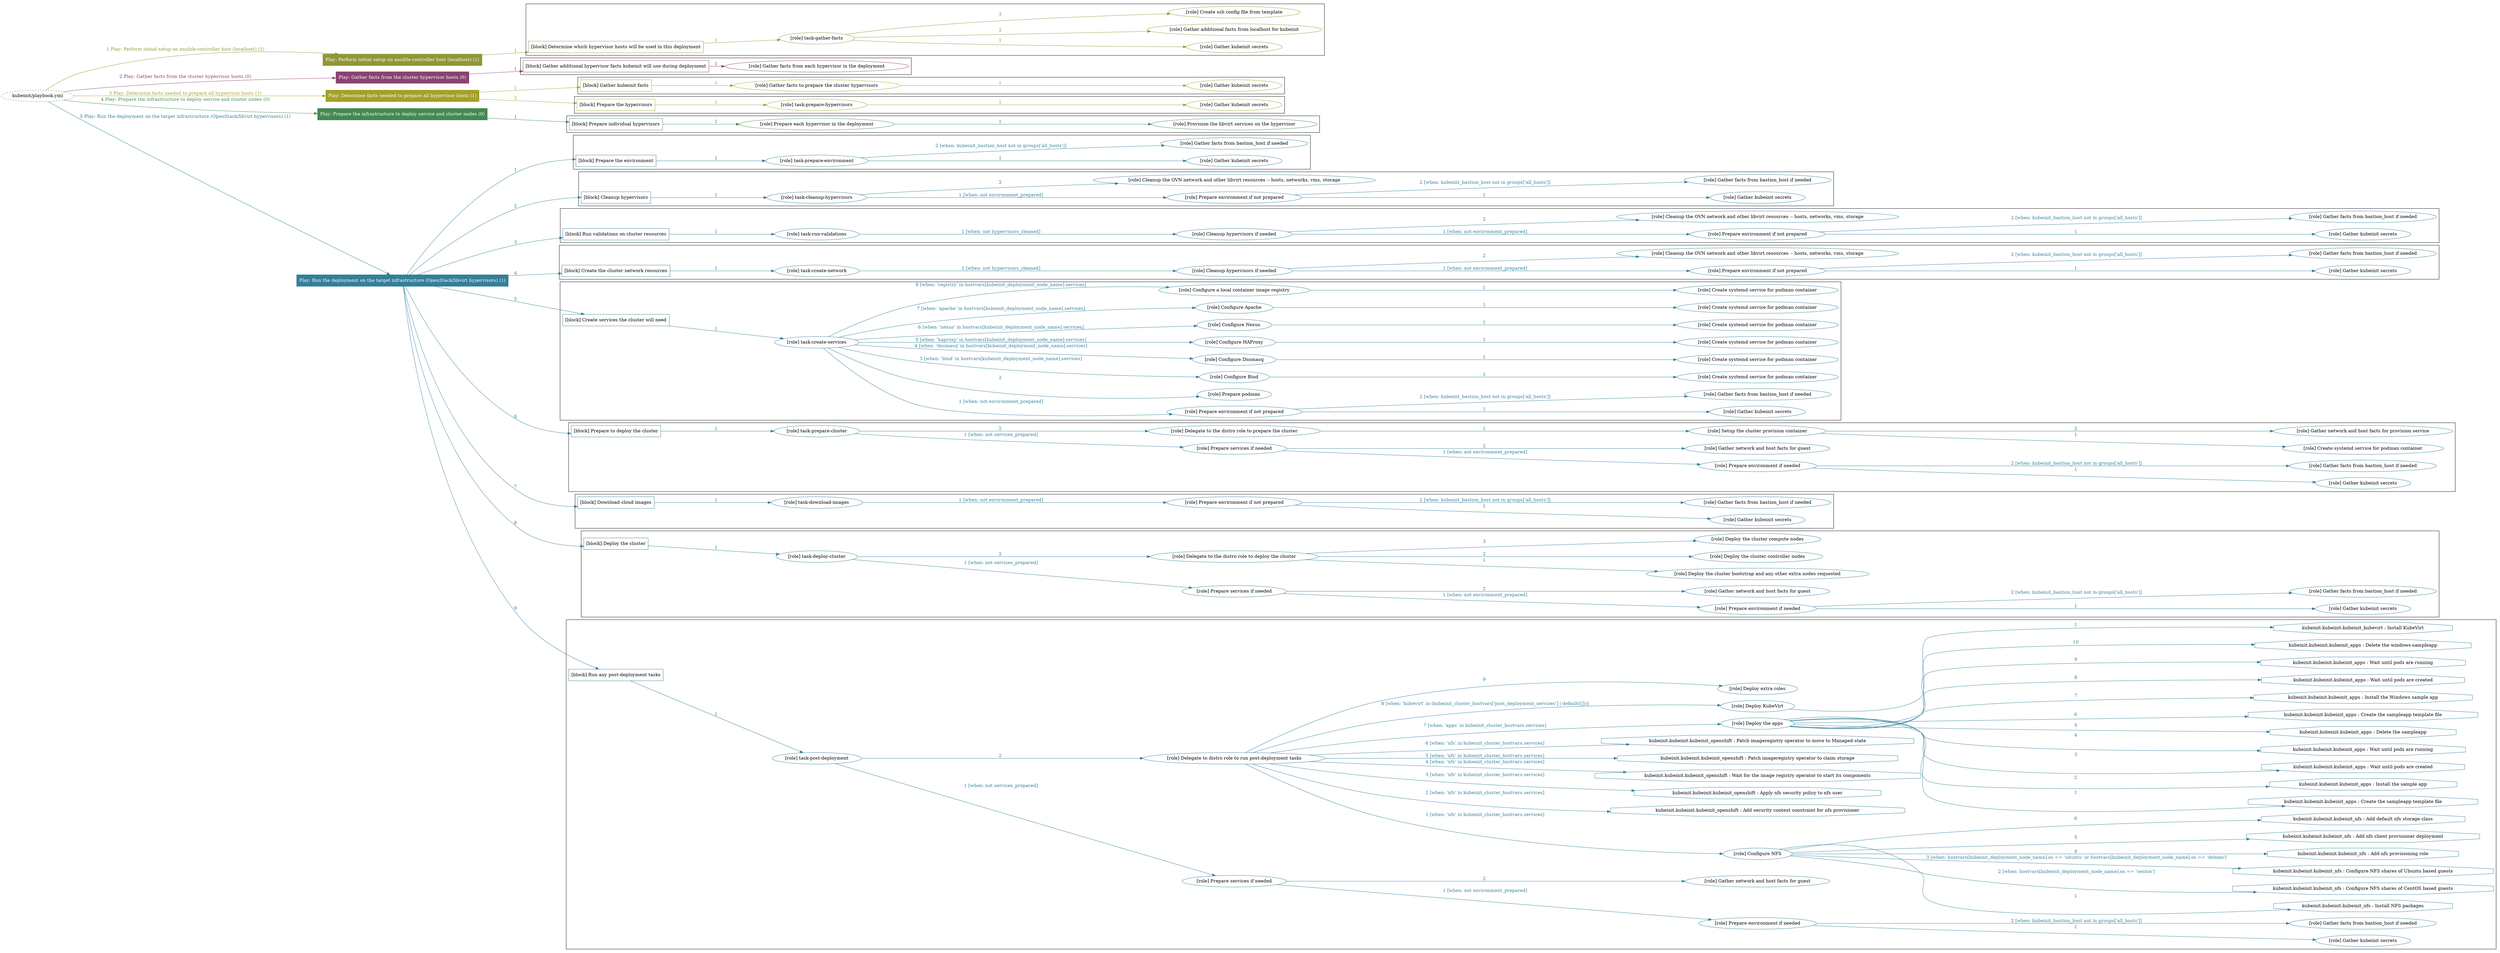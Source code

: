 digraph {
	graph [concentrate=true ordering=in rankdir=LR ratio=fill]
	edge [esep=5 sep=10]
	"kubeinit/playbook.yml" [URL="/home/runner/work/kubeinit/kubeinit/kubeinit/playbook.yml" id=playbook_4bd71128 style=dotted]
	"kubeinit/playbook.yml" -> play_c248643e [label="1 Play: Perform initial setup on ansible-controller host (localhost) (1)" color="#8f9735" fontcolor="#8f9735" id=edge_play_c248643e labeltooltip="1 Play: Perform initial setup on ansible-controller host (localhost) (1)" tooltip="1 Play: Perform initial setup on ansible-controller host (localhost) (1)"]
	subgraph "Play: Perform initial setup on ansible-controller host (localhost) (1)" {
		play_c248643e [label="Play: Perform initial setup on ansible-controller host (localhost) (1)" URL="/home/runner/work/kubeinit/kubeinit/kubeinit/playbook.yml" color="#8f9735" fontcolor="#ffffff" id=play_c248643e shape=box style=filled tooltip=localhost]
		play_c248643e -> block_af25f606 [label=1 color="#8f9735" fontcolor="#8f9735" id=edge_block_af25f606 labeltooltip=1 tooltip=1]
		subgraph cluster_block_af25f606 {
			block_af25f606 [label="[block] Determine which hypervisor hosts will be used in this deployment" URL="/home/runner/work/kubeinit/kubeinit/kubeinit/playbook.yml" color="#8f9735" id=block_af25f606 labeltooltip="Determine which hypervisor hosts will be used in this deployment" shape=box tooltip="Determine which hypervisor hosts will be used in this deployment"]
			block_af25f606 -> role_9dd423ed [label="1 " color="#8f9735" fontcolor="#8f9735" id=edge_role_9dd423ed labeltooltip="1 " tooltip="1 "]
			subgraph "task-gather-facts" {
				role_9dd423ed [label="[role] task-gather-facts" URL="/home/runner/work/kubeinit/kubeinit/kubeinit/playbook.yml" color="#8f9735" id=role_9dd423ed tooltip="task-gather-facts"]
				role_9dd423ed -> role_2fefa983 [label="1 " color="#8f9735" fontcolor="#8f9735" id=edge_role_2fefa983 labeltooltip="1 " tooltip="1 "]
				subgraph "Gather kubeinit secrets" {
					role_2fefa983 [label="[role] Gather kubeinit secrets" URL="/home/runner/.ansible/collections/ansible_collections/kubeinit/kubeinit/roles/kubeinit_prepare/tasks/build_hypervisors_group.yml" color="#8f9735" id=role_2fefa983 tooltip="Gather kubeinit secrets"]
				}
				role_9dd423ed -> role_b4e72797 [label="2 " color="#8f9735" fontcolor="#8f9735" id=edge_role_b4e72797 labeltooltip="2 " tooltip="2 "]
				subgraph "Gather additional facts from localhost for kubeinit" {
					role_b4e72797 [label="[role] Gather additional facts from localhost for kubeinit" URL="/home/runner/.ansible/collections/ansible_collections/kubeinit/kubeinit/roles/kubeinit_prepare/tasks/build_hypervisors_group.yml" color="#8f9735" id=role_b4e72797 tooltip="Gather additional facts from localhost for kubeinit"]
				}
				role_9dd423ed -> role_5f25fcb8 [label="3 " color="#8f9735" fontcolor="#8f9735" id=edge_role_5f25fcb8 labeltooltip="3 " tooltip="3 "]
				subgraph "Create ssh config file from template" {
					role_5f25fcb8 [label="[role] Create ssh config file from template" URL="/home/runner/.ansible/collections/ansible_collections/kubeinit/kubeinit/roles/kubeinit_prepare/tasks/build_hypervisors_group.yml" color="#8f9735" id=role_5f25fcb8 tooltip="Create ssh config file from template"]
				}
			}
		}
	}
	"kubeinit/playbook.yml" -> play_7033622c [label="2 Play: Gather facts from the cluster hypervisor hosts (0)" color="#894372" fontcolor="#894372" id=edge_play_7033622c labeltooltip="2 Play: Gather facts from the cluster hypervisor hosts (0)" tooltip="2 Play: Gather facts from the cluster hypervisor hosts (0)"]
	subgraph "Play: Gather facts from the cluster hypervisor hosts (0)" {
		play_7033622c [label="Play: Gather facts from the cluster hypervisor hosts (0)" URL="/home/runner/work/kubeinit/kubeinit/kubeinit/playbook.yml" color="#894372" fontcolor="#ffffff" id=play_7033622c shape=box style=filled tooltip="Play: Gather facts from the cluster hypervisor hosts (0)"]
		play_7033622c -> block_2c78de99 [label=1 color="#894372" fontcolor="#894372" id=edge_block_2c78de99 labeltooltip=1 tooltip=1]
		subgraph cluster_block_2c78de99 {
			block_2c78de99 [label="[block] Gather additional hypervisor facts kubeinit will use during deployment" URL="/home/runner/work/kubeinit/kubeinit/kubeinit/playbook.yml" color="#894372" id=block_2c78de99 labeltooltip="Gather additional hypervisor facts kubeinit will use during deployment" shape=box tooltip="Gather additional hypervisor facts kubeinit will use during deployment"]
			block_2c78de99 -> role_d08b2f4b [label="1 " color="#894372" fontcolor="#894372" id=edge_role_d08b2f4b labeltooltip="1 " tooltip="1 "]
			subgraph "Gather facts from each hypervisor in the deployment" {
				role_d08b2f4b [label="[role] Gather facts from each hypervisor in the deployment" URL="/home/runner/work/kubeinit/kubeinit/kubeinit/playbook.yml" color="#894372" id=role_d08b2f4b tooltip="Gather facts from each hypervisor in the deployment"]
			}
		}
	}
	"kubeinit/playbook.yml" -> play_b7e9f698 [label="3 Play: Determine facts needed to prepare all hypervisor hosts (1)" color="#a4a028" fontcolor="#a4a028" id=edge_play_b7e9f698 labeltooltip="3 Play: Determine facts needed to prepare all hypervisor hosts (1)" tooltip="3 Play: Determine facts needed to prepare all hypervisor hosts (1)"]
	subgraph "Play: Determine facts needed to prepare all hypervisor hosts (1)" {
		play_b7e9f698 [label="Play: Determine facts needed to prepare all hypervisor hosts (1)" URL="/home/runner/work/kubeinit/kubeinit/kubeinit/playbook.yml" color="#a4a028" fontcolor="#ffffff" id=play_b7e9f698 shape=box style=filled tooltip=localhost]
		play_b7e9f698 -> block_ab1e450a [label=1 color="#a4a028" fontcolor="#a4a028" id=edge_block_ab1e450a labeltooltip=1 tooltip=1]
		subgraph cluster_block_ab1e450a {
			block_ab1e450a [label="[block] Gather kubeinit facts" URL="/home/runner/work/kubeinit/kubeinit/kubeinit/playbook.yml" color="#a4a028" id=block_ab1e450a labeltooltip="Gather kubeinit facts" shape=box tooltip="Gather kubeinit facts"]
			block_ab1e450a -> role_9c1f5a81 [label="1 " color="#a4a028" fontcolor="#a4a028" id=edge_role_9c1f5a81 labeltooltip="1 " tooltip="1 "]
			subgraph "Gather facts to prepare the cluster hypervisors" {
				role_9c1f5a81 [label="[role] Gather facts to prepare the cluster hypervisors" URL="/home/runner/work/kubeinit/kubeinit/kubeinit/playbook.yml" color="#a4a028" id=role_9c1f5a81 tooltip="Gather facts to prepare the cluster hypervisors"]
				role_9c1f5a81 -> role_298084dc [label="1 " color="#a4a028" fontcolor="#a4a028" id=edge_role_298084dc labeltooltip="1 " tooltip="1 "]
				subgraph "Gather kubeinit secrets" {
					role_298084dc [label="[role] Gather kubeinit secrets" URL="/home/runner/.ansible/collections/ansible_collections/kubeinit/kubeinit/roles/kubeinit_prepare/tasks/gather_kubeinit_facts.yml" color="#a4a028" id=role_298084dc tooltip="Gather kubeinit secrets"]
				}
			}
		}
		play_b7e9f698 -> block_05b750fd [label=2 color="#a4a028" fontcolor="#a4a028" id=edge_block_05b750fd labeltooltip=2 tooltip=2]
		subgraph cluster_block_05b750fd {
			block_05b750fd [label="[block] Prepare the hypervisors" URL="/home/runner/work/kubeinit/kubeinit/kubeinit/playbook.yml" color="#a4a028" id=block_05b750fd labeltooltip="Prepare the hypervisors" shape=box tooltip="Prepare the hypervisors"]
			block_05b750fd -> role_1c01d310 [label="1 " color="#a4a028" fontcolor="#a4a028" id=edge_role_1c01d310 labeltooltip="1 " tooltip="1 "]
			subgraph "task-prepare-hypervisors" {
				role_1c01d310 [label="[role] task-prepare-hypervisors" URL="/home/runner/work/kubeinit/kubeinit/kubeinit/playbook.yml" color="#a4a028" id=role_1c01d310 tooltip="task-prepare-hypervisors"]
				role_1c01d310 -> role_0d5add01 [label="1 " color="#a4a028" fontcolor="#a4a028" id=edge_role_0d5add01 labeltooltip="1 " tooltip="1 "]
				subgraph "Gather kubeinit secrets" {
					role_0d5add01 [label="[role] Gather kubeinit secrets" URL="/home/runner/.ansible/collections/ansible_collections/kubeinit/kubeinit/roles/kubeinit_prepare/tasks/gather_kubeinit_facts.yml" color="#a4a028" id=role_0d5add01 tooltip="Gather kubeinit secrets"]
				}
			}
		}
	}
	"kubeinit/playbook.yml" -> play_c79ad00f [label="4 Play: Prepare the infrastructure to deploy service and cluster nodes (0)" color="#438951" fontcolor="#438951" id=edge_play_c79ad00f labeltooltip="4 Play: Prepare the infrastructure to deploy service and cluster nodes (0)" tooltip="4 Play: Prepare the infrastructure to deploy service and cluster nodes (0)"]
	subgraph "Play: Prepare the infrastructure to deploy service and cluster nodes (0)" {
		play_c79ad00f [label="Play: Prepare the infrastructure to deploy service and cluster nodes (0)" URL="/home/runner/work/kubeinit/kubeinit/kubeinit/playbook.yml" color="#438951" fontcolor="#ffffff" id=play_c79ad00f shape=box style=filled tooltip="Play: Prepare the infrastructure to deploy service and cluster nodes (0)"]
		play_c79ad00f -> block_bd8122a1 [label=1 color="#438951" fontcolor="#438951" id=edge_block_bd8122a1 labeltooltip=1 tooltip=1]
		subgraph cluster_block_bd8122a1 {
			block_bd8122a1 [label="[block] Prepare individual hypervisors" URL="/home/runner/work/kubeinit/kubeinit/kubeinit/playbook.yml" color="#438951" id=block_bd8122a1 labeltooltip="Prepare individual hypervisors" shape=box tooltip="Prepare individual hypervisors"]
			block_bd8122a1 -> role_48e14725 [label="1 " color="#438951" fontcolor="#438951" id=edge_role_48e14725 labeltooltip="1 " tooltip="1 "]
			subgraph "Prepare each hypervisor in the deployment" {
				role_48e14725 [label="[role] Prepare each hypervisor in the deployment" URL="/home/runner/work/kubeinit/kubeinit/kubeinit/playbook.yml" color="#438951" id=role_48e14725 tooltip="Prepare each hypervisor in the deployment"]
				role_48e14725 -> role_3a4964ed [label="1 " color="#438951" fontcolor="#438951" id=edge_role_3a4964ed labeltooltip="1 " tooltip="1 "]
				subgraph "Provision the libvirt services on the hypervisor" {
					role_3a4964ed [label="[role] Provision the libvirt services on the hypervisor" URL="/home/runner/.ansible/collections/ansible_collections/kubeinit/kubeinit/roles/kubeinit_prepare/tasks/prepare_hypervisor.yml" color="#438951" id=role_3a4964ed tooltip="Provision the libvirt services on the hypervisor"]
				}
			}
		}
	}
	"kubeinit/playbook.yml" -> play_064c58a1 [label="5 Play: Run the deployment on the target infrastructure (OpenStack/libvirt hypervisors) (1)" color="#337f99" fontcolor="#337f99" id=edge_play_064c58a1 labeltooltip="5 Play: Run the deployment on the target infrastructure (OpenStack/libvirt hypervisors) (1)" tooltip="5 Play: Run the deployment on the target infrastructure (OpenStack/libvirt hypervisors) (1)"]
	subgraph "Play: Run the deployment on the target infrastructure (OpenStack/libvirt hypervisors) (1)" {
		play_064c58a1 [label="Play: Run the deployment on the target infrastructure (OpenStack/libvirt hypervisors) (1)" URL="/home/runner/work/kubeinit/kubeinit/kubeinit/playbook.yml" color="#337f99" fontcolor="#ffffff" id=play_064c58a1 shape=box style=filled tooltip=localhost]
		play_064c58a1 -> block_47f4b5f0 [label=1 color="#337f99" fontcolor="#337f99" id=edge_block_47f4b5f0 labeltooltip=1 tooltip=1]
		subgraph cluster_block_47f4b5f0 {
			block_47f4b5f0 [label="[block] Prepare the environment" URL="/home/runner/work/kubeinit/kubeinit/kubeinit/playbook.yml" color="#337f99" id=block_47f4b5f0 labeltooltip="Prepare the environment" shape=box tooltip="Prepare the environment"]
			block_47f4b5f0 -> role_c8a8ed0e [label="1 " color="#337f99" fontcolor="#337f99" id=edge_role_c8a8ed0e labeltooltip="1 " tooltip="1 "]
			subgraph "task-prepare-environment" {
				role_c8a8ed0e [label="[role] task-prepare-environment" URL="/home/runner/work/kubeinit/kubeinit/kubeinit/playbook.yml" color="#337f99" id=role_c8a8ed0e tooltip="task-prepare-environment"]
				role_c8a8ed0e -> role_f6d6cb22 [label="1 " color="#337f99" fontcolor="#337f99" id=edge_role_f6d6cb22 labeltooltip="1 " tooltip="1 "]
				subgraph "Gather kubeinit secrets" {
					role_f6d6cb22 [label="[role] Gather kubeinit secrets" URL="/home/runner/.ansible/collections/ansible_collections/kubeinit/kubeinit/roles/kubeinit_prepare/tasks/gather_kubeinit_facts.yml" color="#337f99" id=role_f6d6cb22 tooltip="Gather kubeinit secrets"]
				}
				role_c8a8ed0e -> role_822bdd1e [label="2 [when: kubeinit_bastion_host not in groups['all_hosts']]" color="#337f99" fontcolor="#337f99" id=edge_role_822bdd1e labeltooltip="2 [when: kubeinit_bastion_host not in groups['all_hosts']]" tooltip="2 [when: kubeinit_bastion_host not in groups['all_hosts']]"]
				subgraph "Gather facts from bastion_host if needed" {
					role_822bdd1e [label="[role] Gather facts from bastion_host if needed" URL="/home/runner/.ansible/collections/ansible_collections/kubeinit/kubeinit/roles/kubeinit_prepare/tasks/main.yml" color="#337f99" id=role_822bdd1e tooltip="Gather facts from bastion_host if needed"]
				}
			}
		}
		play_064c58a1 -> block_11a524b2 [label=2 color="#337f99" fontcolor="#337f99" id=edge_block_11a524b2 labeltooltip=2 tooltip=2]
		subgraph cluster_block_11a524b2 {
			block_11a524b2 [label="[block] Cleanup hypervisors" URL="/home/runner/work/kubeinit/kubeinit/kubeinit/playbook.yml" color="#337f99" id=block_11a524b2 labeltooltip="Cleanup hypervisors" shape=box tooltip="Cleanup hypervisors"]
			block_11a524b2 -> role_d75a72fa [label="1 " color="#337f99" fontcolor="#337f99" id=edge_role_d75a72fa labeltooltip="1 " tooltip="1 "]
			subgraph "task-cleanup-hypervisors" {
				role_d75a72fa [label="[role] task-cleanup-hypervisors" URL="/home/runner/work/kubeinit/kubeinit/kubeinit/playbook.yml" color="#337f99" id=role_d75a72fa tooltip="task-cleanup-hypervisors"]
				role_d75a72fa -> role_bb8e92de [label="1 [when: not environment_prepared]" color="#337f99" fontcolor="#337f99" id=edge_role_bb8e92de labeltooltip="1 [when: not environment_prepared]" tooltip="1 [when: not environment_prepared]"]
				subgraph "Prepare environment if not prepared" {
					role_bb8e92de [label="[role] Prepare environment if not prepared" URL="/home/runner/.ansible/collections/ansible_collections/kubeinit/kubeinit/roles/kubeinit_libvirt/tasks/cleanup_hypervisors.yml" color="#337f99" id=role_bb8e92de tooltip="Prepare environment if not prepared"]
					role_bb8e92de -> role_4a41de8a [label="1 " color="#337f99" fontcolor="#337f99" id=edge_role_4a41de8a labeltooltip="1 " tooltip="1 "]
					subgraph "Gather kubeinit secrets" {
						role_4a41de8a [label="[role] Gather kubeinit secrets" URL="/home/runner/.ansible/collections/ansible_collections/kubeinit/kubeinit/roles/kubeinit_prepare/tasks/gather_kubeinit_facts.yml" color="#337f99" id=role_4a41de8a tooltip="Gather kubeinit secrets"]
					}
					role_bb8e92de -> role_cfd218e4 [label="2 [when: kubeinit_bastion_host not in groups['all_hosts']]" color="#337f99" fontcolor="#337f99" id=edge_role_cfd218e4 labeltooltip="2 [when: kubeinit_bastion_host not in groups['all_hosts']]" tooltip="2 [when: kubeinit_bastion_host not in groups['all_hosts']]"]
					subgraph "Gather facts from bastion_host if needed" {
						role_cfd218e4 [label="[role] Gather facts from bastion_host if needed" URL="/home/runner/.ansible/collections/ansible_collections/kubeinit/kubeinit/roles/kubeinit_prepare/tasks/main.yml" color="#337f99" id=role_cfd218e4 tooltip="Gather facts from bastion_host if needed"]
					}
				}
				role_d75a72fa -> role_5d6bce1e [label="2 " color="#337f99" fontcolor="#337f99" id=edge_role_5d6bce1e labeltooltip="2 " tooltip="2 "]
				subgraph "Cleanup the OVN network and other libvirt resources -- hosts, networks, vms, storage" {
					role_5d6bce1e [label="[role] Cleanup the OVN network and other libvirt resources -- hosts, networks, vms, storage" URL="/home/runner/.ansible/collections/ansible_collections/kubeinit/kubeinit/roles/kubeinit_libvirt/tasks/cleanup_hypervisors.yml" color="#337f99" id=role_5d6bce1e tooltip="Cleanup the OVN network and other libvirt resources -- hosts, networks, vms, storage"]
				}
			}
		}
		play_064c58a1 -> block_2a03604d [label=3 color="#337f99" fontcolor="#337f99" id=edge_block_2a03604d labeltooltip=3 tooltip=3]
		subgraph cluster_block_2a03604d {
			block_2a03604d [label="[block] Run validations on cluster resources" URL="/home/runner/work/kubeinit/kubeinit/kubeinit/playbook.yml" color="#337f99" id=block_2a03604d labeltooltip="Run validations on cluster resources" shape=box tooltip="Run validations on cluster resources"]
			block_2a03604d -> role_2f362b2c [label="1 " color="#337f99" fontcolor="#337f99" id=edge_role_2f362b2c labeltooltip="1 " tooltip="1 "]
			subgraph "task-run-validations" {
				role_2f362b2c [label="[role] task-run-validations" URL="/home/runner/work/kubeinit/kubeinit/kubeinit/playbook.yml" color="#337f99" id=role_2f362b2c tooltip="task-run-validations"]
				role_2f362b2c -> role_76c32375 [label="1 [when: not hypervisors_cleaned]" color="#337f99" fontcolor="#337f99" id=edge_role_76c32375 labeltooltip="1 [when: not hypervisors_cleaned]" tooltip="1 [when: not hypervisors_cleaned]"]
				subgraph "Cleanup hypervisors if needed" {
					role_76c32375 [label="[role] Cleanup hypervisors if needed" URL="/home/runner/.ansible/collections/ansible_collections/kubeinit/kubeinit/roles/kubeinit_validations/tasks/main.yml" color="#337f99" id=role_76c32375 tooltip="Cleanup hypervisors if needed"]
					role_76c32375 -> role_efd16d34 [label="1 [when: not environment_prepared]" color="#337f99" fontcolor="#337f99" id=edge_role_efd16d34 labeltooltip="1 [when: not environment_prepared]" tooltip="1 [when: not environment_prepared]"]
					subgraph "Prepare environment if not prepared" {
						role_efd16d34 [label="[role] Prepare environment if not prepared" URL="/home/runner/.ansible/collections/ansible_collections/kubeinit/kubeinit/roles/kubeinit_libvirt/tasks/cleanup_hypervisors.yml" color="#337f99" id=role_efd16d34 tooltip="Prepare environment if not prepared"]
						role_efd16d34 -> role_89a91ccc [label="1 " color="#337f99" fontcolor="#337f99" id=edge_role_89a91ccc labeltooltip="1 " tooltip="1 "]
						subgraph "Gather kubeinit secrets" {
							role_89a91ccc [label="[role] Gather kubeinit secrets" URL="/home/runner/.ansible/collections/ansible_collections/kubeinit/kubeinit/roles/kubeinit_prepare/tasks/gather_kubeinit_facts.yml" color="#337f99" id=role_89a91ccc tooltip="Gather kubeinit secrets"]
						}
						role_efd16d34 -> role_d451cd59 [label="2 [when: kubeinit_bastion_host not in groups['all_hosts']]" color="#337f99" fontcolor="#337f99" id=edge_role_d451cd59 labeltooltip="2 [when: kubeinit_bastion_host not in groups['all_hosts']]" tooltip="2 [when: kubeinit_bastion_host not in groups['all_hosts']]"]
						subgraph "Gather facts from bastion_host if needed" {
							role_d451cd59 [label="[role] Gather facts from bastion_host if needed" URL="/home/runner/.ansible/collections/ansible_collections/kubeinit/kubeinit/roles/kubeinit_prepare/tasks/main.yml" color="#337f99" id=role_d451cd59 tooltip="Gather facts from bastion_host if needed"]
						}
					}
					role_76c32375 -> role_15c709bb [label="2 " color="#337f99" fontcolor="#337f99" id=edge_role_15c709bb labeltooltip="2 " tooltip="2 "]
					subgraph "Cleanup the OVN network and other libvirt resources -- hosts, networks, vms, storage" {
						role_15c709bb [label="[role] Cleanup the OVN network and other libvirt resources -- hosts, networks, vms, storage" URL="/home/runner/.ansible/collections/ansible_collections/kubeinit/kubeinit/roles/kubeinit_libvirt/tasks/cleanup_hypervisors.yml" color="#337f99" id=role_15c709bb tooltip="Cleanup the OVN network and other libvirt resources -- hosts, networks, vms, storage"]
					}
				}
			}
		}
		play_064c58a1 -> block_e51b0283 [label=4 color="#337f99" fontcolor="#337f99" id=edge_block_e51b0283 labeltooltip=4 tooltip=4]
		subgraph cluster_block_e51b0283 {
			block_e51b0283 [label="[block] Create the cluster network resources" URL="/home/runner/work/kubeinit/kubeinit/kubeinit/playbook.yml" color="#337f99" id=block_e51b0283 labeltooltip="Create the cluster network resources" shape=box tooltip="Create the cluster network resources"]
			block_e51b0283 -> role_001866dd [label="1 " color="#337f99" fontcolor="#337f99" id=edge_role_001866dd labeltooltip="1 " tooltip="1 "]
			subgraph "task-create-network" {
				role_001866dd [label="[role] task-create-network" URL="/home/runner/work/kubeinit/kubeinit/kubeinit/playbook.yml" color="#337f99" id=role_001866dd tooltip="task-create-network"]
				role_001866dd -> role_9646a32f [label="1 [when: not hypervisors_cleaned]" color="#337f99" fontcolor="#337f99" id=edge_role_9646a32f labeltooltip="1 [when: not hypervisors_cleaned]" tooltip="1 [when: not hypervisors_cleaned]"]
				subgraph "Cleanup hypervisors if needed" {
					role_9646a32f [label="[role] Cleanup hypervisors if needed" URL="/home/runner/.ansible/collections/ansible_collections/kubeinit/kubeinit/roles/kubeinit_libvirt/tasks/create_network.yml" color="#337f99" id=role_9646a32f tooltip="Cleanup hypervisors if needed"]
					role_9646a32f -> role_851bc528 [label="1 [when: not environment_prepared]" color="#337f99" fontcolor="#337f99" id=edge_role_851bc528 labeltooltip="1 [when: not environment_prepared]" tooltip="1 [when: not environment_prepared]"]
					subgraph "Prepare environment if not prepared" {
						role_851bc528 [label="[role] Prepare environment if not prepared" URL="/home/runner/.ansible/collections/ansible_collections/kubeinit/kubeinit/roles/kubeinit_libvirt/tasks/cleanup_hypervisors.yml" color="#337f99" id=role_851bc528 tooltip="Prepare environment if not prepared"]
						role_851bc528 -> role_b88e7c52 [label="1 " color="#337f99" fontcolor="#337f99" id=edge_role_b88e7c52 labeltooltip="1 " tooltip="1 "]
						subgraph "Gather kubeinit secrets" {
							role_b88e7c52 [label="[role] Gather kubeinit secrets" URL="/home/runner/.ansible/collections/ansible_collections/kubeinit/kubeinit/roles/kubeinit_prepare/tasks/gather_kubeinit_facts.yml" color="#337f99" id=role_b88e7c52 tooltip="Gather kubeinit secrets"]
						}
						role_851bc528 -> role_c17cd6a0 [label="2 [when: kubeinit_bastion_host not in groups['all_hosts']]" color="#337f99" fontcolor="#337f99" id=edge_role_c17cd6a0 labeltooltip="2 [when: kubeinit_bastion_host not in groups['all_hosts']]" tooltip="2 [when: kubeinit_bastion_host not in groups['all_hosts']]"]
						subgraph "Gather facts from bastion_host if needed" {
							role_c17cd6a0 [label="[role] Gather facts from bastion_host if needed" URL="/home/runner/.ansible/collections/ansible_collections/kubeinit/kubeinit/roles/kubeinit_prepare/tasks/main.yml" color="#337f99" id=role_c17cd6a0 tooltip="Gather facts from bastion_host if needed"]
						}
					}
					role_9646a32f -> role_7ed7fe7c [label="2 " color="#337f99" fontcolor="#337f99" id=edge_role_7ed7fe7c labeltooltip="2 " tooltip="2 "]
					subgraph "Cleanup the OVN network and other libvirt resources -- hosts, networks, vms, storage" {
						role_7ed7fe7c [label="[role] Cleanup the OVN network and other libvirt resources -- hosts, networks, vms, storage" URL="/home/runner/.ansible/collections/ansible_collections/kubeinit/kubeinit/roles/kubeinit_libvirt/tasks/cleanup_hypervisors.yml" color="#337f99" id=role_7ed7fe7c tooltip="Cleanup the OVN network and other libvirt resources -- hosts, networks, vms, storage"]
					}
				}
			}
		}
		play_064c58a1 -> block_e0364b55 [label=5 color="#337f99" fontcolor="#337f99" id=edge_block_e0364b55 labeltooltip=5 tooltip=5]
		subgraph cluster_block_e0364b55 {
			block_e0364b55 [label="[block] Create services the cluster will need" URL="/home/runner/work/kubeinit/kubeinit/kubeinit/playbook.yml" color="#337f99" id=block_e0364b55 labeltooltip="Create services the cluster will need" shape=box tooltip="Create services the cluster will need"]
			block_e0364b55 -> role_47375ea0 [label="1 " color="#337f99" fontcolor="#337f99" id=edge_role_47375ea0 labeltooltip="1 " tooltip="1 "]
			subgraph "task-create-services" {
				role_47375ea0 [label="[role] task-create-services" URL="/home/runner/work/kubeinit/kubeinit/kubeinit/playbook.yml" color="#337f99" id=role_47375ea0 tooltip="task-create-services"]
				role_47375ea0 -> role_481a78a1 [label="1 [when: not environment_prepared]" color="#337f99" fontcolor="#337f99" id=edge_role_481a78a1 labeltooltip="1 [when: not environment_prepared]" tooltip="1 [when: not environment_prepared]"]
				subgraph "Prepare environment if not prepared" {
					role_481a78a1 [label="[role] Prepare environment if not prepared" URL="/home/runner/.ansible/collections/ansible_collections/kubeinit/kubeinit/roles/kubeinit_services/tasks/main.yml" color="#337f99" id=role_481a78a1 tooltip="Prepare environment if not prepared"]
					role_481a78a1 -> role_26092901 [label="1 " color="#337f99" fontcolor="#337f99" id=edge_role_26092901 labeltooltip="1 " tooltip="1 "]
					subgraph "Gather kubeinit secrets" {
						role_26092901 [label="[role] Gather kubeinit secrets" URL="/home/runner/.ansible/collections/ansible_collections/kubeinit/kubeinit/roles/kubeinit_prepare/tasks/gather_kubeinit_facts.yml" color="#337f99" id=role_26092901 tooltip="Gather kubeinit secrets"]
					}
					role_481a78a1 -> role_05d170bd [label="2 [when: kubeinit_bastion_host not in groups['all_hosts']]" color="#337f99" fontcolor="#337f99" id=edge_role_05d170bd labeltooltip="2 [when: kubeinit_bastion_host not in groups['all_hosts']]" tooltip="2 [when: kubeinit_bastion_host not in groups['all_hosts']]"]
					subgraph "Gather facts from bastion_host if needed" {
						role_05d170bd [label="[role] Gather facts from bastion_host if needed" URL="/home/runner/.ansible/collections/ansible_collections/kubeinit/kubeinit/roles/kubeinit_prepare/tasks/main.yml" color="#337f99" id=role_05d170bd tooltip="Gather facts from bastion_host if needed"]
					}
				}
				role_47375ea0 -> role_4391dffa [label="2 " color="#337f99" fontcolor="#337f99" id=edge_role_4391dffa labeltooltip="2 " tooltip="2 "]
				subgraph "Prepare podman" {
					role_4391dffa [label="[role] Prepare podman" URL="/home/runner/.ansible/collections/ansible_collections/kubeinit/kubeinit/roles/kubeinit_services/tasks/00_create_service_pod.yml" color="#337f99" id=role_4391dffa tooltip="Prepare podman"]
				}
				role_47375ea0 -> role_48a6a481 [label="3 [when: 'bind' in hostvars[kubeinit_deployment_node_name].services]" color="#337f99" fontcolor="#337f99" id=edge_role_48a6a481 labeltooltip="3 [when: 'bind' in hostvars[kubeinit_deployment_node_name].services]" tooltip="3 [when: 'bind' in hostvars[kubeinit_deployment_node_name].services]"]
				subgraph "Configure Bind" {
					role_48a6a481 [label="[role] Configure Bind" URL="/home/runner/.ansible/collections/ansible_collections/kubeinit/kubeinit/roles/kubeinit_services/tasks/start_services_containers.yml" color="#337f99" id=role_48a6a481 tooltip="Configure Bind"]
					role_48a6a481 -> role_9bce13df [label="1 " color="#337f99" fontcolor="#337f99" id=edge_role_9bce13df labeltooltip="1 " tooltip="1 "]
					subgraph "Create systemd service for podman container" {
						role_9bce13df [label="[role] Create systemd service for podman container" URL="/home/runner/.ansible/collections/ansible_collections/kubeinit/kubeinit/roles/kubeinit_bind/tasks/main.yml" color="#337f99" id=role_9bce13df tooltip="Create systemd service for podman container"]
					}
				}
				role_47375ea0 -> role_bd898203 [label="4 [when: 'dnsmasq' in hostvars[kubeinit_deployment_node_name].services]" color="#337f99" fontcolor="#337f99" id=edge_role_bd898203 labeltooltip="4 [when: 'dnsmasq' in hostvars[kubeinit_deployment_node_name].services]" tooltip="4 [when: 'dnsmasq' in hostvars[kubeinit_deployment_node_name].services]"]
				subgraph "Configure Dnsmasq" {
					role_bd898203 [label="[role] Configure Dnsmasq" URL="/home/runner/.ansible/collections/ansible_collections/kubeinit/kubeinit/roles/kubeinit_services/tasks/start_services_containers.yml" color="#337f99" id=role_bd898203 tooltip="Configure Dnsmasq"]
					role_bd898203 -> role_313904fe [label="1 " color="#337f99" fontcolor="#337f99" id=edge_role_313904fe labeltooltip="1 " tooltip="1 "]
					subgraph "Create systemd service for podman container" {
						role_313904fe [label="[role] Create systemd service for podman container" URL="/home/runner/.ansible/collections/ansible_collections/kubeinit/kubeinit/roles/kubeinit_dnsmasq/tasks/main.yml" color="#337f99" id=role_313904fe tooltip="Create systemd service for podman container"]
					}
				}
				role_47375ea0 -> role_16c167d3 [label="5 [when: 'haproxy' in hostvars[kubeinit_deployment_node_name].services]" color="#337f99" fontcolor="#337f99" id=edge_role_16c167d3 labeltooltip="5 [when: 'haproxy' in hostvars[kubeinit_deployment_node_name].services]" tooltip="5 [when: 'haproxy' in hostvars[kubeinit_deployment_node_name].services]"]
				subgraph "Configure HAProxy" {
					role_16c167d3 [label="[role] Configure HAProxy" URL="/home/runner/.ansible/collections/ansible_collections/kubeinit/kubeinit/roles/kubeinit_services/tasks/start_services_containers.yml" color="#337f99" id=role_16c167d3 tooltip="Configure HAProxy"]
					role_16c167d3 -> role_abd3ffa7 [label="1 " color="#337f99" fontcolor="#337f99" id=edge_role_abd3ffa7 labeltooltip="1 " tooltip="1 "]
					subgraph "Create systemd service for podman container" {
						role_abd3ffa7 [label="[role] Create systemd service for podman container" URL="/home/runner/.ansible/collections/ansible_collections/kubeinit/kubeinit/roles/kubeinit_haproxy/tasks/main.yml" color="#337f99" id=role_abd3ffa7 tooltip="Create systemd service for podman container"]
					}
				}
				role_47375ea0 -> role_12207c57 [label="6 [when: 'nexus' in hostvars[kubeinit_deployment_node_name].services]" color="#337f99" fontcolor="#337f99" id=edge_role_12207c57 labeltooltip="6 [when: 'nexus' in hostvars[kubeinit_deployment_node_name].services]" tooltip="6 [when: 'nexus' in hostvars[kubeinit_deployment_node_name].services]"]
				subgraph "Configure Nexus" {
					role_12207c57 [label="[role] Configure Nexus" URL="/home/runner/.ansible/collections/ansible_collections/kubeinit/kubeinit/roles/kubeinit_services/tasks/start_services_containers.yml" color="#337f99" id=role_12207c57 tooltip="Configure Nexus"]
					role_12207c57 -> role_7b4a10e7 [label="1 " color="#337f99" fontcolor="#337f99" id=edge_role_7b4a10e7 labeltooltip="1 " tooltip="1 "]
					subgraph "Create systemd service for podman container" {
						role_7b4a10e7 [label="[role] Create systemd service for podman container" URL="/home/runner/.ansible/collections/ansible_collections/kubeinit/kubeinit/roles/kubeinit_nexus/tasks/main.yml" color="#337f99" id=role_7b4a10e7 tooltip="Create systemd service for podman container"]
					}
				}
				role_47375ea0 -> role_c385a71b [label="7 [when: 'apache' in hostvars[kubeinit_deployment_node_name].services]" color="#337f99" fontcolor="#337f99" id=edge_role_c385a71b labeltooltip="7 [when: 'apache' in hostvars[kubeinit_deployment_node_name].services]" tooltip="7 [when: 'apache' in hostvars[kubeinit_deployment_node_name].services]"]
				subgraph "Configure Apache" {
					role_c385a71b [label="[role] Configure Apache" URL="/home/runner/.ansible/collections/ansible_collections/kubeinit/kubeinit/roles/kubeinit_services/tasks/start_services_containers.yml" color="#337f99" id=role_c385a71b tooltip="Configure Apache"]
					role_c385a71b -> role_9ee67443 [label="1 " color="#337f99" fontcolor="#337f99" id=edge_role_9ee67443 labeltooltip="1 " tooltip="1 "]
					subgraph "Create systemd service for podman container" {
						role_9ee67443 [label="[role] Create systemd service for podman container" URL="/home/runner/.ansible/collections/ansible_collections/kubeinit/kubeinit/roles/kubeinit_apache/tasks/main.yml" color="#337f99" id=role_9ee67443 tooltip="Create systemd service for podman container"]
					}
				}
				role_47375ea0 -> role_736e2301 [label="8 [when: 'registry' in hostvars[kubeinit_deployment_node_name].services]" color="#337f99" fontcolor="#337f99" id=edge_role_736e2301 labeltooltip="8 [when: 'registry' in hostvars[kubeinit_deployment_node_name].services]" tooltip="8 [when: 'registry' in hostvars[kubeinit_deployment_node_name].services]"]
				subgraph "Configure a local container image registry" {
					role_736e2301 [label="[role] Configure a local container image registry" URL="/home/runner/.ansible/collections/ansible_collections/kubeinit/kubeinit/roles/kubeinit_services/tasks/start_services_containers.yml" color="#337f99" id=role_736e2301 tooltip="Configure a local container image registry"]
					role_736e2301 -> role_4384b2ec [label="1 " color="#337f99" fontcolor="#337f99" id=edge_role_4384b2ec labeltooltip="1 " tooltip="1 "]
					subgraph "Create systemd service for podman container" {
						role_4384b2ec [label="[role] Create systemd service for podman container" URL="/home/runner/.ansible/collections/ansible_collections/kubeinit/kubeinit/roles/kubeinit_registry/tasks/main.yml" color="#337f99" id=role_4384b2ec tooltip="Create systemd service for podman container"]
					}
				}
			}
		}
		play_064c58a1 -> block_2222d3af [label=6 color="#337f99" fontcolor="#337f99" id=edge_block_2222d3af labeltooltip=6 tooltip=6]
		subgraph cluster_block_2222d3af {
			block_2222d3af [label="[block] Prepare to deploy the cluster" URL="/home/runner/work/kubeinit/kubeinit/kubeinit/playbook.yml" color="#337f99" id=block_2222d3af labeltooltip="Prepare to deploy the cluster" shape=box tooltip="Prepare to deploy the cluster"]
			block_2222d3af -> role_00f23a9a [label="1 " color="#337f99" fontcolor="#337f99" id=edge_role_00f23a9a labeltooltip="1 " tooltip="1 "]
			subgraph "task-prepare-cluster" {
				role_00f23a9a [label="[role] task-prepare-cluster" URL="/home/runner/work/kubeinit/kubeinit/kubeinit/playbook.yml" color="#337f99" id=role_00f23a9a tooltip="task-prepare-cluster"]
				role_00f23a9a -> role_d7c56597 [label="1 [when: not services_prepared]" color="#337f99" fontcolor="#337f99" id=edge_role_d7c56597 labeltooltip="1 [when: not services_prepared]" tooltip="1 [when: not services_prepared]"]
				subgraph "Prepare services if needed" {
					role_d7c56597 [label="[role] Prepare services if needed" URL="/home/runner/.ansible/collections/ansible_collections/kubeinit/kubeinit/roles/kubeinit_prepare/tasks/prepare_cluster.yml" color="#337f99" id=role_d7c56597 tooltip="Prepare services if needed"]
					role_d7c56597 -> role_80588143 [label="1 [when: not environment_prepared]" color="#337f99" fontcolor="#337f99" id=edge_role_80588143 labeltooltip="1 [when: not environment_prepared]" tooltip="1 [when: not environment_prepared]"]
					subgraph "Prepare environment if needed" {
						role_80588143 [label="[role] Prepare environment if needed" URL="/home/runner/.ansible/collections/ansible_collections/kubeinit/kubeinit/roles/kubeinit_services/tasks/prepare_services.yml" color="#337f99" id=role_80588143 tooltip="Prepare environment if needed"]
						role_80588143 -> role_4c7ba2ae [label="1 " color="#337f99" fontcolor="#337f99" id=edge_role_4c7ba2ae labeltooltip="1 " tooltip="1 "]
						subgraph "Gather kubeinit secrets" {
							role_4c7ba2ae [label="[role] Gather kubeinit secrets" URL="/home/runner/.ansible/collections/ansible_collections/kubeinit/kubeinit/roles/kubeinit_prepare/tasks/gather_kubeinit_facts.yml" color="#337f99" id=role_4c7ba2ae tooltip="Gather kubeinit secrets"]
						}
						role_80588143 -> role_6ee583ad [label="2 [when: kubeinit_bastion_host not in groups['all_hosts']]" color="#337f99" fontcolor="#337f99" id=edge_role_6ee583ad labeltooltip="2 [when: kubeinit_bastion_host not in groups['all_hosts']]" tooltip="2 [when: kubeinit_bastion_host not in groups['all_hosts']]"]
						subgraph "Gather facts from bastion_host if needed" {
							role_6ee583ad [label="[role] Gather facts from bastion_host if needed" URL="/home/runner/.ansible/collections/ansible_collections/kubeinit/kubeinit/roles/kubeinit_prepare/tasks/main.yml" color="#337f99" id=role_6ee583ad tooltip="Gather facts from bastion_host if needed"]
						}
					}
					role_d7c56597 -> role_0d12c96b [label="2 " color="#337f99" fontcolor="#337f99" id=edge_role_0d12c96b labeltooltip="2 " tooltip="2 "]
					subgraph "Gather network and host facts for guest" {
						role_0d12c96b [label="[role] Gather network and host facts for guest" URL="/home/runner/.ansible/collections/ansible_collections/kubeinit/kubeinit/roles/kubeinit_services/tasks/prepare_services.yml" color="#337f99" id=role_0d12c96b tooltip="Gather network and host facts for guest"]
					}
				}
				role_00f23a9a -> role_5c19730b [label="2 " color="#337f99" fontcolor="#337f99" id=edge_role_5c19730b labeltooltip="2 " tooltip="2 "]
				subgraph "Delegate to the distro role to prepare the cluster" {
					role_5c19730b [label="[role] Delegate to the distro role to prepare the cluster" URL="/home/runner/.ansible/collections/ansible_collections/kubeinit/kubeinit/roles/kubeinit_prepare/tasks/prepare_cluster.yml" color="#337f99" id=role_5c19730b tooltip="Delegate to the distro role to prepare the cluster"]
					role_5c19730b -> role_cb07f943 [label="1 " color="#337f99" fontcolor="#337f99" id=edge_role_cb07f943 labeltooltip="1 " tooltip="1 "]
					subgraph "Setup the cluster provision container" {
						role_cb07f943 [label="[role] Setup the cluster provision container" URL="/home/runner/.ansible/collections/ansible_collections/kubeinit/kubeinit/roles/kubeinit_openshift/tasks/prepare_cluster.yml" color="#337f99" id=role_cb07f943 tooltip="Setup the cluster provision container"]
						role_cb07f943 -> role_b6ee2bcd [label="1 " color="#337f99" fontcolor="#337f99" id=edge_role_b6ee2bcd labeltooltip="1 " tooltip="1 "]
						subgraph "Create systemd service for podman container" {
							role_b6ee2bcd [label="[role] Create systemd service for podman container" URL="/home/runner/.ansible/collections/ansible_collections/kubeinit/kubeinit/roles/kubeinit_services/tasks/create_provision_container.yml" color="#337f99" id=role_b6ee2bcd tooltip="Create systemd service for podman container"]
						}
						role_cb07f943 -> role_721e988e [label="2 " color="#337f99" fontcolor="#337f99" id=edge_role_721e988e labeltooltip="2 " tooltip="2 "]
						subgraph "Gather network and host facts for provision service" {
							role_721e988e [label="[role] Gather network and host facts for provision service" URL="/home/runner/.ansible/collections/ansible_collections/kubeinit/kubeinit/roles/kubeinit_services/tasks/create_provision_container.yml" color="#337f99" id=role_721e988e tooltip="Gather network and host facts for provision service"]
						}
					}
				}
			}
		}
		play_064c58a1 -> block_48b4c1df [label=7 color="#337f99" fontcolor="#337f99" id=edge_block_48b4c1df labeltooltip=7 tooltip=7]
		subgraph cluster_block_48b4c1df {
			block_48b4c1df [label="[block] Download cloud images" URL="/home/runner/work/kubeinit/kubeinit/kubeinit/playbook.yml" color="#337f99" id=block_48b4c1df labeltooltip="Download cloud images" shape=box tooltip="Download cloud images"]
			block_48b4c1df -> role_72062f5a [label="1 " color="#337f99" fontcolor="#337f99" id=edge_role_72062f5a labeltooltip="1 " tooltip="1 "]
			subgraph "task-download-images" {
				role_72062f5a [label="[role] task-download-images" URL="/home/runner/work/kubeinit/kubeinit/kubeinit/playbook.yml" color="#337f99" id=role_72062f5a tooltip="task-download-images"]
				role_72062f5a -> role_2cc800d1 [label="1 [when: not environment_prepared]" color="#337f99" fontcolor="#337f99" id=edge_role_2cc800d1 labeltooltip="1 [when: not environment_prepared]" tooltip="1 [when: not environment_prepared]"]
				subgraph "Prepare environment if not prepared" {
					role_2cc800d1 [label="[role] Prepare environment if not prepared" URL="/home/runner/.ansible/collections/ansible_collections/kubeinit/kubeinit/roles/kubeinit_libvirt/tasks/download_cloud_images.yml" color="#337f99" id=role_2cc800d1 tooltip="Prepare environment if not prepared"]
					role_2cc800d1 -> role_23792a4f [label="1 " color="#337f99" fontcolor="#337f99" id=edge_role_23792a4f labeltooltip="1 " tooltip="1 "]
					subgraph "Gather kubeinit secrets" {
						role_23792a4f [label="[role] Gather kubeinit secrets" URL="/home/runner/.ansible/collections/ansible_collections/kubeinit/kubeinit/roles/kubeinit_prepare/tasks/gather_kubeinit_facts.yml" color="#337f99" id=role_23792a4f tooltip="Gather kubeinit secrets"]
					}
					role_2cc800d1 -> role_fce7b070 [label="2 [when: kubeinit_bastion_host not in groups['all_hosts']]" color="#337f99" fontcolor="#337f99" id=edge_role_fce7b070 labeltooltip="2 [when: kubeinit_bastion_host not in groups['all_hosts']]" tooltip="2 [when: kubeinit_bastion_host not in groups['all_hosts']]"]
					subgraph "Gather facts from bastion_host if needed" {
						role_fce7b070 [label="[role] Gather facts from bastion_host if needed" URL="/home/runner/.ansible/collections/ansible_collections/kubeinit/kubeinit/roles/kubeinit_prepare/tasks/main.yml" color="#337f99" id=role_fce7b070 tooltip="Gather facts from bastion_host if needed"]
					}
				}
			}
		}
		play_064c58a1 -> block_edf2e84a [label=8 color="#337f99" fontcolor="#337f99" id=edge_block_edf2e84a labeltooltip=8 tooltip=8]
		subgraph cluster_block_edf2e84a {
			block_edf2e84a [label="[block] Deploy the cluster" URL="/home/runner/work/kubeinit/kubeinit/kubeinit/playbook.yml" color="#337f99" id=block_edf2e84a labeltooltip="Deploy the cluster" shape=box tooltip="Deploy the cluster"]
			block_edf2e84a -> role_7df65b66 [label="1 " color="#337f99" fontcolor="#337f99" id=edge_role_7df65b66 labeltooltip="1 " tooltip="1 "]
			subgraph "task-deploy-cluster" {
				role_7df65b66 [label="[role] task-deploy-cluster" URL="/home/runner/work/kubeinit/kubeinit/kubeinit/playbook.yml" color="#337f99" id=role_7df65b66 tooltip="task-deploy-cluster"]
				role_7df65b66 -> role_39cbbf0d [label="1 [when: not services_prepared]" color="#337f99" fontcolor="#337f99" id=edge_role_39cbbf0d labeltooltip="1 [when: not services_prepared]" tooltip="1 [when: not services_prepared]"]
				subgraph "Prepare services if needed" {
					role_39cbbf0d [label="[role] Prepare services if needed" URL="/home/runner/.ansible/collections/ansible_collections/kubeinit/kubeinit/roles/kubeinit_prepare/tasks/deploy_cluster.yml" color="#337f99" id=role_39cbbf0d tooltip="Prepare services if needed"]
					role_39cbbf0d -> role_c8844a28 [label="1 [when: not environment_prepared]" color="#337f99" fontcolor="#337f99" id=edge_role_c8844a28 labeltooltip="1 [when: not environment_prepared]" tooltip="1 [when: not environment_prepared]"]
					subgraph "Prepare environment if needed" {
						role_c8844a28 [label="[role] Prepare environment if needed" URL="/home/runner/.ansible/collections/ansible_collections/kubeinit/kubeinit/roles/kubeinit_services/tasks/prepare_services.yml" color="#337f99" id=role_c8844a28 tooltip="Prepare environment if needed"]
						role_c8844a28 -> role_97aa3583 [label="1 " color="#337f99" fontcolor="#337f99" id=edge_role_97aa3583 labeltooltip="1 " tooltip="1 "]
						subgraph "Gather kubeinit secrets" {
							role_97aa3583 [label="[role] Gather kubeinit secrets" URL="/home/runner/.ansible/collections/ansible_collections/kubeinit/kubeinit/roles/kubeinit_prepare/tasks/gather_kubeinit_facts.yml" color="#337f99" id=role_97aa3583 tooltip="Gather kubeinit secrets"]
						}
						role_c8844a28 -> role_aff66c02 [label="2 [when: kubeinit_bastion_host not in groups['all_hosts']]" color="#337f99" fontcolor="#337f99" id=edge_role_aff66c02 labeltooltip="2 [when: kubeinit_bastion_host not in groups['all_hosts']]" tooltip="2 [when: kubeinit_bastion_host not in groups['all_hosts']]"]
						subgraph "Gather facts from bastion_host if needed" {
							role_aff66c02 [label="[role] Gather facts from bastion_host if needed" URL="/home/runner/.ansible/collections/ansible_collections/kubeinit/kubeinit/roles/kubeinit_prepare/tasks/main.yml" color="#337f99" id=role_aff66c02 tooltip="Gather facts from bastion_host if needed"]
						}
					}
					role_39cbbf0d -> role_0d7228c1 [label="2 " color="#337f99" fontcolor="#337f99" id=edge_role_0d7228c1 labeltooltip="2 " tooltip="2 "]
					subgraph "Gather network and host facts for guest" {
						role_0d7228c1 [label="[role] Gather network and host facts for guest" URL="/home/runner/.ansible/collections/ansible_collections/kubeinit/kubeinit/roles/kubeinit_services/tasks/prepare_services.yml" color="#337f99" id=role_0d7228c1 tooltip="Gather network and host facts for guest"]
					}
				}
				role_7df65b66 -> role_0eba0ec4 [label="2 " color="#337f99" fontcolor="#337f99" id=edge_role_0eba0ec4 labeltooltip="2 " tooltip="2 "]
				subgraph "Delegate to the distro role to deploy the cluster" {
					role_0eba0ec4 [label="[role] Delegate to the distro role to deploy the cluster" URL="/home/runner/.ansible/collections/ansible_collections/kubeinit/kubeinit/roles/kubeinit_prepare/tasks/deploy_cluster.yml" color="#337f99" id=role_0eba0ec4 tooltip="Delegate to the distro role to deploy the cluster"]
					role_0eba0ec4 -> role_871bfbfa [label="1 " color="#337f99" fontcolor="#337f99" id=edge_role_871bfbfa labeltooltip="1 " tooltip="1 "]
					subgraph "Deploy the cluster bootstrap and any other extra nodes requested" {
						role_871bfbfa [label="[role] Deploy the cluster bootstrap and any other extra nodes requested" URL="/home/runner/.ansible/collections/ansible_collections/kubeinit/kubeinit/roles/kubeinit_openshift/tasks/main.yml" color="#337f99" id=role_871bfbfa tooltip="Deploy the cluster bootstrap and any other extra nodes requested"]
					}
					role_0eba0ec4 -> role_ebdfdcb6 [label="2 " color="#337f99" fontcolor="#337f99" id=edge_role_ebdfdcb6 labeltooltip="2 " tooltip="2 "]
					subgraph "Deploy the cluster controller nodes" {
						role_ebdfdcb6 [label="[role] Deploy the cluster controller nodes" URL="/home/runner/.ansible/collections/ansible_collections/kubeinit/kubeinit/roles/kubeinit_openshift/tasks/main.yml" color="#337f99" id=role_ebdfdcb6 tooltip="Deploy the cluster controller nodes"]
					}
					role_0eba0ec4 -> role_94926e6d [label="3 " color="#337f99" fontcolor="#337f99" id=edge_role_94926e6d labeltooltip="3 " tooltip="3 "]
					subgraph "Deploy the cluster compute nodes" {
						role_94926e6d [label="[role] Deploy the cluster compute nodes" URL="/home/runner/.ansible/collections/ansible_collections/kubeinit/kubeinit/roles/kubeinit_openshift/tasks/main.yml" color="#337f99" id=role_94926e6d tooltip="Deploy the cluster compute nodes"]
					}
				}
			}
		}
		play_064c58a1 -> block_9bec5655 [label=9 color="#337f99" fontcolor="#337f99" id=edge_block_9bec5655 labeltooltip=9 tooltip=9]
		subgraph cluster_block_9bec5655 {
			block_9bec5655 [label="[block] Run any post-deployment tasks" URL="/home/runner/work/kubeinit/kubeinit/kubeinit/playbook.yml" color="#337f99" id=block_9bec5655 labeltooltip="Run any post-deployment tasks" shape=box tooltip="Run any post-deployment tasks"]
			block_9bec5655 -> role_f1e0d81e [label="1 " color="#337f99" fontcolor="#337f99" id=edge_role_f1e0d81e labeltooltip="1 " tooltip="1 "]
			subgraph "task-post-deployment" {
				role_f1e0d81e [label="[role] task-post-deployment" URL="/home/runner/work/kubeinit/kubeinit/kubeinit/playbook.yml" color="#337f99" id=role_f1e0d81e tooltip="task-post-deployment"]
				role_f1e0d81e -> role_97a4e1dd [label="1 [when: not services_prepared]" color="#337f99" fontcolor="#337f99" id=edge_role_97a4e1dd labeltooltip="1 [when: not services_prepared]" tooltip="1 [when: not services_prepared]"]
				subgraph "Prepare services if needed" {
					role_97a4e1dd [label="[role] Prepare services if needed" URL="/home/runner/.ansible/collections/ansible_collections/kubeinit/kubeinit/roles/kubeinit_prepare/tasks/post_deployment.yml" color="#337f99" id=role_97a4e1dd tooltip="Prepare services if needed"]
					role_97a4e1dd -> role_54579ab7 [label="1 [when: not environment_prepared]" color="#337f99" fontcolor="#337f99" id=edge_role_54579ab7 labeltooltip="1 [when: not environment_prepared]" tooltip="1 [when: not environment_prepared]"]
					subgraph "Prepare environment if needed" {
						role_54579ab7 [label="[role] Prepare environment if needed" URL="/home/runner/.ansible/collections/ansible_collections/kubeinit/kubeinit/roles/kubeinit_services/tasks/prepare_services.yml" color="#337f99" id=role_54579ab7 tooltip="Prepare environment if needed"]
						role_54579ab7 -> role_3ca7b686 [label="1 " color="#337f99" fontcolor="#337f99" id=edge_role_3ca7b686 labeltooltip="1 " tooltip="1 "]
						subgraph "Gather kubeinit secrets" {
							role_3ca7b686 [label="[role] Gather kubeinit secrets" URL="/home/runner/.ansible/collections/ansible_collections/kubeinit/kubeinit/roles/kubeinit_prepare/tasks/gather_kubeinit_facts.yml" color="#337f99" id=role_3ca7b686 tooltip="Gather kubeinit secrets"]
						}
						role_54579ab7 -> role_483c0b53 [label="2 [when: kubeinit_bastion_host not in groups['all_hosts']]" color="#337f99" fontcolor="#337f99" id=edge_role_483c0b53 labeltooltip="2 [when: kubeinit_bastion_host not in groups['all_hosts']]" tooltip="2 [when: kubeinit_bastion_host not in groups['all_hosts']]"]
						subgraph "Gather facts from bastion_host if needed" {
							role_483c0b53 [label="[role] Gather facts from bastion_host if needed" URL="/home/runner/.ansible/collections/ansible_collections/kubeinit/kubeinit/roles/kubeinit_prepare/tasks/main.yml" color="#337f99" id=role_483c0b53 tooltip="Gather facts from bastion_host if needed"]
						}
					}
					role_97a4e1dd -> role_6451f19c [label="2 " color="#337f99" fontcolor="#337f99" id=edge_role_6451f19c labeltooltip="2 " tooltip="2 "]
					subgraph "Gather network and host facts for guest" {
						role_6451f19c [label="[role] Gather network and host facts for guest" URL="/home/runner/.ansible/collections/ansible_collections/kubeinit/kubeinit/roles/kubeinit_services/tasks/prepare_services.yml" color="#337f99" id=role_6451f19c tooltip="Gather network and host facts for guest"]
					}
				}
				role_f1e0d81e -> role_7d98a291 [label="2 " color="#337f99" fontcolor="#337f99" id=edge_role_7d98a291 labeltooltip="2 " tooltip="2 "]
				subgraph "Delegate to distro role to run post-deployment tasks" {
					role_7d98a291 [label="[role] Delegate to distro role to run post-deployment tasks" URL="/home/runner/.ansible/collections/ansible_collections/kubeinit/kubeinit/roles/kubeinit_prepare/tasks/post_deployment.yml" color="#337f99" id=role_7d98a291 tooltip="Delegate to distro role to run post-deployment tasks"]
					role_7d98a291 -> role_226b879d [label="1 [when: 'nfs' in kubeinit_cluster_hostvars.services]" color="#337f99" fontcolor="#337f99" id=edge_role_226b879d labeltooltip="1 [when: 'nfs' in kubeinit_cluster_hostvars.services]" tooltip="1 [when: 'nfs' in kubeinit_cluster_hostvars.services]"]
					subgraph "Configure NFS" {
						role_226b879d [label="[role] Configure NFS" URL="/home/runner/.ansible/collections/ansible_collections/kubeinit/kubeinit/roles/kubeinit_openshift/tasks/post_deployment_tasks.yml" color="#337f99" id=role_226b879d tooltip="Configure NFS"]
						task_0dba57dd [label="kubeinit.kubeinit.kubeinit_nfs : Install NFS packages" URL="/home/runner/.ansible/collections/ansible_collections/kubeinit/kubeinit/roles/kubeinit_nfs/tasks/main.yml" color="#337f99" id=task_0dba57dd shape=octagon tooltip="kubeinit.kubeinit.kubeinit_nfs : Install NFS packages"]
						role_226b879d -> task_0dba57dd [label="1 " color="#337f99" fontcolor="#337f99" id=edge_task_0dba57dd labeltooltip="1 " tooltip="1 "]
						task_72af3a79 [label="kubeinit.kubeinit.kubeinit_nfs : Configure NFS shares of CentOS based guests" URL="/home/runner/.ansible/collections/ansible_collections/kubeinit/kubeinit/roles/kubeinit_nfs/tasks/main.yml" color="#337f99" id=task_72af3a79 shape=octagon tooltip="kubeinit.kubeinit.kubeinit_nfs : Configure NFS shares of CentOS based guests"]
						role_226b879d -> task_72af3a79 [label="2 [when: hostvars[kubeinit_deployment_node_name].os == 'centos']" color="#337f99" fontcolor="#337f99" id=edge_task_72af3a79 labeltooltip="2 [when: hostvars[kubeinit_deployment_node_name].os == 'centos']" tooltip="2 [when: hostvars[kubeinit_deployment_node_name].os == 'centos']"]
						task_e97fb49c [label="kubeinit.kubeinit.kubeinit_nfs : Configure NFS shares of Ubuntu based guests" URL="/home/runner/.ansible/collections/ansible_collections/kubeinit/kubeinit/roles/kubeinit_nfs/tasks/main.yml" color="#337f99" id=task_e97fb49c shape=octagon tooltip="kubeinit.kubeinit.kubeinit_nfs : Configure NFS shares of Ubuntu based guests"]
						role_226b879d -> task_e97fb49c [label="3 [when: hostvars[kubeinit_deployment_node_name].os == 'ubuntu' or hostvars[kubeinit_deployment_node_name].os == 'debian']" color="#337f99" fontcolor="#337f99" id=edge_task_e97fb49c labeltooltip="3 [when: hostvars[kubeinit_deployment_node_name].os == 'ubuntu' or hostvars[kubeinit_deployment_node_name].os == 'debian']" tooltip="3 [when: hostvars[kubeinit_deployment_node_name].os == 'ubuntu' or hostvars[kubeinit_deployment_node_name].os == 'debian']"]
						task_bfbcdb8e [label="kubeinit.kubeinit.kubeinit_nfs : Add nfs provisioning role" URL="/home/runner/.ansible/collections/ansible_collections/kubeinit/kubeinit/roles/kubeinit_nfs/tasks/main.yml" color="#337f99" id=task_bfbcdb8e shape=octagon tooltip="kubeinit.kubeinit.kubeinit_nfs : Add nfs provisioning role"]
						role_226b879d -> task_bfbcdb8e [label="4 " color="#337f99" fontcolor="#337f99" id=edge_task_bfbcdb8e labeltooltip="4 " tooltip="4 "]
						task_ff1965b6 [label="kubeinit.kubeinit.kubeinit_nfs : Add nfs client provisioner deployment" URL="/home/runner/.ansible/collections/ansible_collections/kubeinit/kubeinit/roles/kubeinit_nfs/tasks/main.yml" color="#337f99" id=task_ff1965b6 shape=octagon tooltip="kubeinit.kubeinit.kubeinit_nfs : Add nfs client provisioner deployment"]
						role_226b879d -> task_ff1965b6 [label="5 " color="#337f99" fontcolor="#337f99" id=edge_task_ff1965b6 labeltooltip="5 " tooltip="5 "]
						task_d420d961 [label="kubeinit.kubeinit.kubeinit_nfs : Add default nfs storage class" URL="/home/runner/.ansible/collections/ansible_collections/kubeinit/kubeinit/roles/kubeinit_nfs/tasks/main.yml" color="#337f99" id=task_d420d961 shape=octagon tooltip="kubeinit.kubeinit.kubeinit_nfs : Add default nfs storage class"]
						role_226b879d -> task_d420d961 [label="6 " color="#337f99" fontcolor="#337f99" id=edge_task_d420d961 labeltooltip="6 " tooltip="6 "]
					}
					task_0bca6c69 [label="kubeinit.kubeinit.kubeinit_openshift : Add security context constraint for nfs provisioner" URL="/home/runner/.ansible/collections/ansible_collections/kubeinit/kubeinit/roles/kubeinit_openshift/tasks/post_deployment_tasks.yml" color="#337f99" id=task_0bca6c69 shape=octagon tooltip="kubeinit.kubeinit.kubeinit_openshift : Add security context constraint for nfs provisioner"]
					role_7d98a291 -> task_0bca6c69 [label="2 [when: 'nfs' in kubeinit_cluster_hostvars.services]" color="#337f99" fontcolor="#337f99" id=edge_task_0bca6c69 labeltooltip="2 [when: 'nfs' in kubeinit_cluster_hostvars.services]" tooltip="2 [when: 'nfs' in kubeinit_cluster_hostvars.services]"]
					task_f8730424 [label="kubeinit.kubeinit.kubeinit_openshift : Apply nfs security policy to nfs user" URL="/home/runner/.ansible/collections/ansible_collections/kubeinit/kubeinit/roles/kubeinit_openshift/tasks/post_deployment_tasks.yml" color="#337f99" id=task_f8730424 shape=octagon tooltip="kubeinit.kubeinit.kubeinit_openshift : Apply nfs security policy to nfs user"]
					role_7d98a291 -> task_f8730424 [label="3 [when: 'nfs' in kubeinit_cluster_hostvars.services]" color="#337f99" fontcolor="#337f99" id=edge_task_f8730424 labeltooltip="3 [when: 'nfs' in kubeinit_cluster_hostvars.services]" tooltip="3 [when: 'nfs' in kubeinit_cluster_hostvars.services]"]
					task_456fc87a [label="kubeinit.kubeinit.kubeinit_openshift : Wait for the image registry operator to start its components" URL="/home/runner/.ansible/collections/ansible_collections/kubeinit/kubeinit/roles/kubeinit_openshift/tasks/post_deployment_tasks.yml" color="#337f99" id=task_456fc87a shape=octagon tooltip="kubeinit.kubeinit.kubeinit_openshift : Wait for the image registry operator to start its components"]
					role_7d98a291 -> task_456fc87a [label="4 [when: 'nfs' in kubeinit_cluster_hostvars.services]" color="#337f99" fontcolor="#337f99" id=edge_task_456fc87a labeltooltip="4 [when: 'nfs' in kubeinit_cluster_hostvars.services]" tooltip="4 [when: 'nfs' in kubeinit_cluster_hostvars.services]"]
					task_47700280 [label="kubeinit.kubeinit.kubeinit_openshift : Patch imageregistry operator to claim storage" URL="/home/runner/.ansible/collections/ansible_collections/kubeinit/kubeinit/roles/kubeinit_openshift/tasks/post_deployment_tasks.yml" color="#337f99" id=task_47700280 shape=octagon tooltip="kubeinit.kubeinit.kubeinit_openshift : Patch imageregistry operator to claim storage"]
					role_7d98a291 -> task_47700280 [label="5 [when: 'nfs' in kubeinit_cluster_hostvars.services]" color="#337f99" fontcolor="#337f99" id=edge_task_47700280 labeltooltip="5 [when: 'nfs' in kubeinit_cluster_hostvars.services]" tooltip="5 [when: 'nfs' in kubeinit_cluster_hostvars.services]"]
					task_8ddc64e4 [label="kubeinit.kubeinit.kubeinit_openshift : Patch imageregistry operator to move to Managed state" URL="/home/runner/.ansible/collections/ansible_collections/kubeinit/kubeinit/roles/kubeinit_openshift/tasks/post_deployment_tasks.yml" color="#337f99" id=task_8ddc64e4 shape=octagon tooltip="kubeinit.kubeinit.kubeinit_openshift : Patch imageregistry operator to move to Managed state"]
					role_7d98a291 -> task_8ddc64e4 [label="6 [when: 'nfs' in kubeinit_cluster_hostvars.services]" color="#337f99" fontcolor="#337f99" id=edge_task_8ddc64e4 labeltooltip="6 [when: 'nfs' in kubeinit_cluster_hostvars.services]" tooltip="6 [when: 'nfs' in kubeinit_cluster_hostvars.services]"]
					role_7d98a291 -> role_1ebdef2c [label="7 [when: 'apps' in kubeinit_cluster_hostvars.services]" color="#337f99" fontcolor="#337f99" id=edge_role_1ebdef2c labeltooltip="7 [when: 'apps' in kubeinit_cluster_hostvars.services]" tooltip="7 [when: 'apps' in kubeinit_cluster_hostvars.services]"]
					subgraph "Deploy the apps" {
						role_1ebdef2c [label="[role] Deploy the apps" URL="/home/runner/.ansible/collections/ansible_collections/kubeinit/kubeinit/roles/kubeinit_openshift/tasks/post_deployment_tasks.yml" color="#337f99" id=role_1ebdef2c tooltip="Deploy the apps"]
						task_fc0f6e86 [label="kubeinit.kubeinit.kubeinit_apps : Create the sampleapp template file" URL="/home/runner/.ansible/collections/ansible_collections/kubeinit/kubeinit/roles/kubeinit_apps/tasks/sampleapp.yml" color="#337f99" id=task_fc0f6e86 shape=octagon tooltip="kubeinit.kubeinit.kubeinit_apps : Create the sampleapp template file"]
						role_1ebdef2c -> task_fc0f6e86 [label="1 " color="#337f99" fontcolor="#337f99" id=edge_task_fc0f6e86 labeltooltip="1 " tooltip="1 "]
						task_8e3fcf4a [label="kubeinit.kubeinit.kubeinit_apps : Install the sample app" URL="/home/runner/.ansible/collections/ansible_collections/kubeinit/kubeinit/roles/kubeinit_apps/tasks/sampleapp.yml" color="#337f99" id=task_8e3fcf4a shape=octagon tooltip="kubeinit.kubeinit.kubeinit_apps : Install the sample app"]
						role_1ebdef2c -> task_8e3fcf4a [label="2 " color="#337f99" fontcolor="#337f99" id=edge_task_8e3fcf4a labeltooltip="2 " tooltip="2 "]
						task_57da6445 [label="kubeinit.kubeinit.kubeinit_apps : Wait until pods are created" URL="/home/runner/.ansible/collections/ansible_collections/kubeinit/kubeinit/roles/kubeinit_apps/tasks/sampleapp.yml" color="#337f99" id=task_57da6445 shape=octagon tooltip="kubeinit.kubeinit.kubeinit_apps : Wait until pods are created"]
						role_1ebdef2c -> task_57da6445 [label="3 " color="#337f99" fontcolor="#337f99" id=edge_task_57da6445 labeltooltip="3 " tooltip="3 "]
						task_7b9d16ad [label="kubeinit.kubeinit.kubeinit_apps : Wait until pods are running" URL="/home/runner/.ansible/collections/ansible_collections/kubeinit/kubeinit/roles/kubeinit_apps/tasks/sampleapp.yml" color="#337f99" id=task_7b9d16ad shape=octagon tooltip="kubeinit.kubeinit.kubeinit_apps : Wait until pods are running"]
						role_1ebdef2c -> task_7b9d16ad [label="4 " color="#337f99" fontcolor="#337f99" id=edge_task_7b9d16ad labeltooltip="4 " tooltip="4 "]
						task_493fcef6 [label="kubeinit.kubeinit.kubeinit_apps : Delete the sampleapp" URL="/home/runner/.ansible/collections/ansible_collections/kubeinit/kubeinit/roles/kubeinit_apps/tasks/sampleapp.yml" color="#337f99" id=task_493fcef6 shape=octagon tooltip="kubeinit.kubeinit.kubeinit_apps : Delete the sampleapp"]
						role_1ebdef2c -> task_493fcef6 [label="5 " color="#337f99" fontcolor="#337f99" id=edge_task_493fcef6 labeltooltip="5 " tooltip="5 "]
						task_19014eed [label="kubeinit.kubeinit.kubeinit_apps : Create the sampleapp template file" URL="/home/runner/.ansible/collections/ansible_collections/kubeinit/kubeinit/roles/kubeinit_apps/tasks/win_sampleapp.yml" color="#337f99" id=task_19014eed shape=octagon tooltip="kubeinit.kubeinit.kubeinit_apps : Create the sampleapp template file"]
						role_1ebdef2c -> task_19014eed [label="6 " color="#337f99" fontcolor="#337f99" id=edge_task_19014eed labeltooltip="6 " tooltip="6 "]
						task_c1dcaa92 [label="kubeinit.kubeinit.kubeinit_apps : Install the Windows sample app" URL="/home/runner/.ansible/collections/ansible_collections/kubeinit/kubeinit/roles/kubeinit_apps/tasks/win_sampleapp.yml" color="#337f99" id=task_c1dcaa92 shape=octagon tooltip="kubeinit.kubeinit.kubeinit_apps : Install the Windows sample app"]
						role_1ebdef2c -> task_c1dcaa92 [label="7 " color="#337f99" fontcolor="#337f99" id=edge_task_c1dcaa92 labeltooltip="7 " tooltip="7 "]
						task_9fdf6844 [label="kubeinit.kubeinit.kubeinit_apps : Wait until pods are created" URL="/home/runner/.ansible/collections/ansible_collections/kubeinit/kubeinit/roles/kubeinit_apps/tasks/win_sampleapp.yml" color="#337f99" id=task_9fdf6844 shape=octagon tooltip="kubeinit.kubeinit.kubeinit_apps : Wait until pods are created"]
						role_1ebdef2c -> task_9fdf6844 [label="8 " color="#337f99" fontcolor="#337f99" id=edge_task_9fdf6844 labeltooltip="8 " tooltip="8 "]
						task_08d883a5 [label="kubeinit.kubeinit.kubeinit_apps : Wait until pods are running" URL="/home/runner/.ansible/collections/ansible_collections/kubeinit/kubeinit/roles/kubeinit_apps/tasks/win_sampleapp.yml" color="#337f99" id=task_08d883a5 shape=octagon tooltip="kubeinit.kubeinit.kubeinit_apps : Wait until pods are running"]
						role_1ebdef2c -> task_08d883a5 [label="9 " color="#337f99" fontcolor="#337f99" id=edge_task_08d883a5 labeltooltip="9 " tooltip="9 "]
						task_2db1f122 [label="kubeinit.kubeinit.kubeinit_apps : Delete the windows-sampleapp" URL="/home/runner/.ansible/collections/ansible_collections/kubeinit/kubeinit/roles/kubeinit_apps/tasks/win_sampleapp.yml" color="#337f99" id=task_2db1f122 shape=octagon tooltip="kubeinit.kubeinit.kubeinit_apps : Delete the windows-sampleapp"]
						role_1ebdef2c -> task_2db1f122 [label="10 " color="#337f99" fontcolor="#337f99" id=edge_task_2db1f122 labeltooltip="10 " tooltip="10 "]
					}
					role_7d98a291 -> role_c64f17f1 [label="8 [when: 'kubevirt' in (kubeinit_cluster_hostvars['post_deployment_services'] | default([]))]" color="#337f99" fontcolor="#337f99" id=edge_role_c64f17f1 labeltooltip="8 [when: 'kubevirt' in (kubeinit_cluster_hostvars['post_deployment_services'] | default([]))]" tooltip="8 [when: 'kubevirt' in (kubeinit_cluster_hostvars['post_deployment_services'] | default([]))]"]
					subgraph "Deploy KubeVirt" {
						role_c64f17f1 [label="[role] Deploy KubeVirt" URL="/home/runner/.ansible/collections/ansible_collections/kubeinit/kubeinit/roles/kubeinit_openshift/tasks/post_deployment_tasks.yml" color="#337f99" id=role_c64f17f1 tooltip="Deploy KubeVirt"]
						task_56099cac [label="kubeinit.kubeinit.kubeinit_kubevirt : Install KubeVirt" URL="/home/runner/.ansible/collections/ansible_collections/kubeinit/kubeinit/roles/kubeinit_kubevirt/tasks/main.yml" color="#337f99" id=task_56099cac shape=octagon tooltip="kubeinit.kubeinit.kubeinit_kubevirt : Install KubeVirt"]
						role_c64f17f1 -> task_56099cac [label="1 " color="#337f99" fontcolor="#337f99" id=edge_task_56099cac labeltooltip="1 " tooltip="1 "]
					}
					role_7d98a291 -> role_338561d8 [label="9 " color="#337f99" fontcolor="#337f99" id=edge_role_338561d8 labeltooltip="9 " tooltip="9 "]
					subgraph "Deploy extra roles" {
						role_338561d8 [label="[role] Deploy extra roles" URL="/home/runner/.ansible/collections/ansible_collections/kubeinit/kubeinit/roles/kubeinit_openshift/tasks/post_deployment_tasks.yml" color="#337f99" id=role_338561d8 tooltip="Deploy extra roles"]
					}
				}
			}
		}
	}
}
